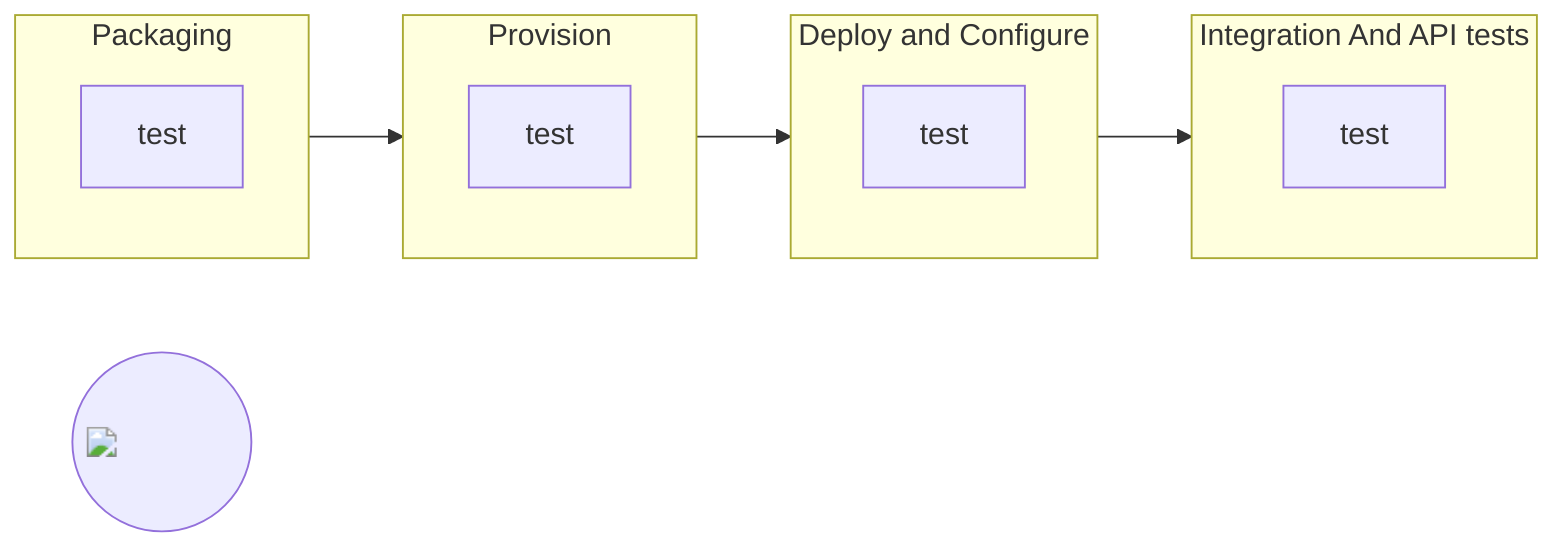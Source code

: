 flowchart LR
  packaging --> provision
  subgraph packaging[Packaging]
    packaging_test[test]
  end
  subgraph provision[Provision]
    provision_test[test]
  end
  subgraph deploy_and_configure[Deploy and Configure]
    deploy_and_configure_test[test]
  end
  subgraph integration_and_api_tests[Integration And API tests]
    integration_and_api_tests_test[test]
  end
  provision --> deploy_and_configure
  deploy_and_configure --> integration_and_api_tests
  Dir((<img src='https://iconscout.com/ms-icon-310x310.png' width='40' />))